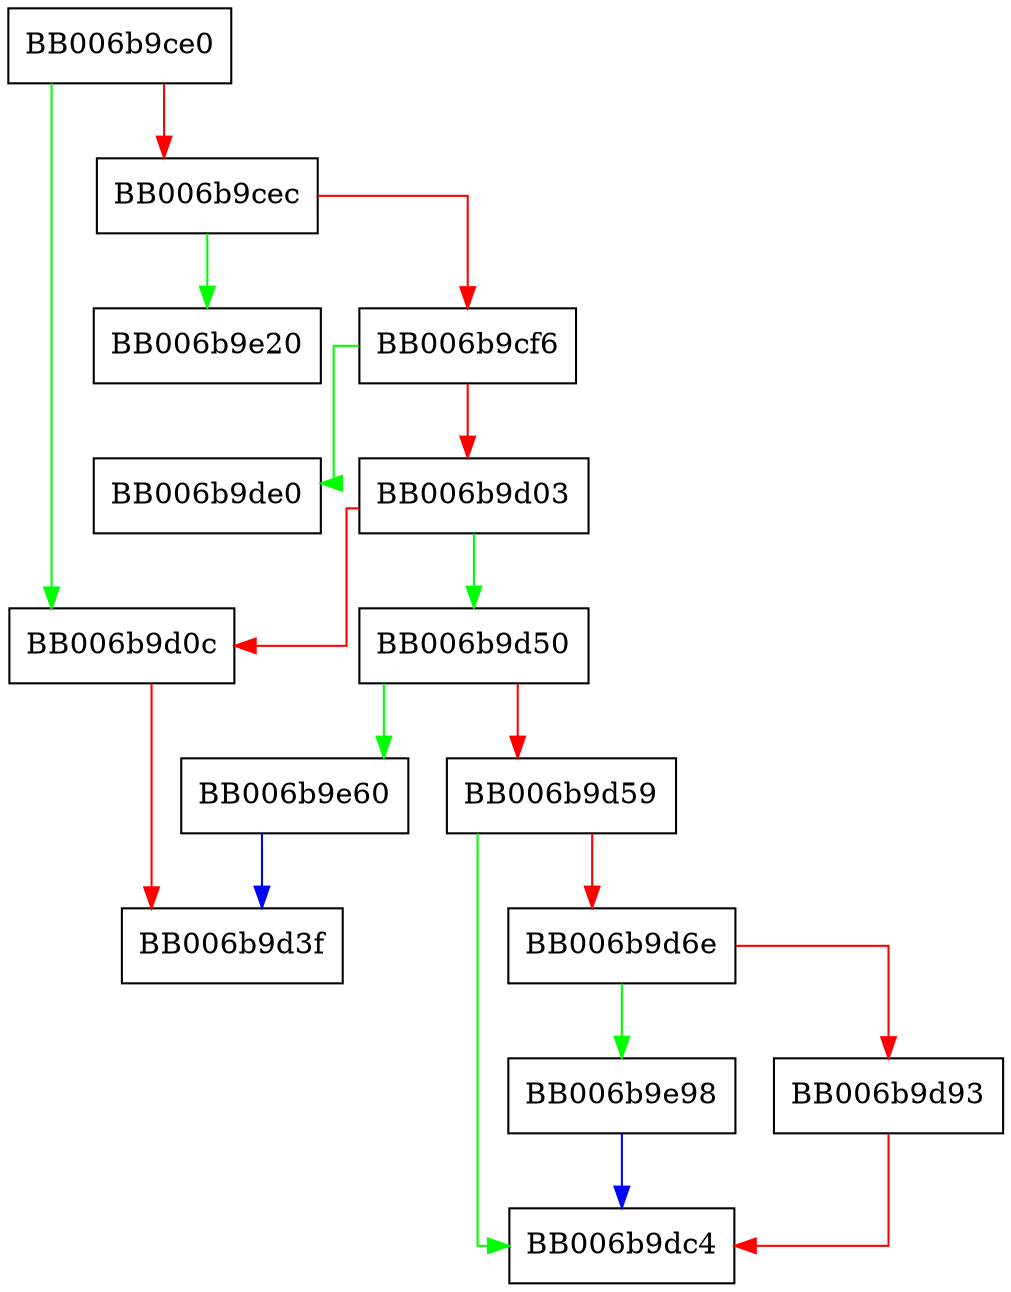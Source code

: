 digraph dsa_to_DSA_der_encode {
  node [shape="box"];
  graph [splines=ortho];
  BB006b9ce0 -> BB006b9d0c [color="green"];
  BB006b9ce0 -> BB006b9cec [color="red"];
  BB006b9cec -> BB006b9e20 [color="green"];
  BB006b9cec -> BB006b9cf6 [color="red"];
  BB006b9cf6 -> BB006b9de0 [color="green"];
  BB006b9cf6 -> BB006b9d03 [color="red"];
  BB006b9d03 -> BB006b9d50 [color="green"];
  BB006b9d03 -> BB006b9d0c [color="red"];
  BB006b9d0c -> BB006b9d3f [color="red"];
  BB006b9d50 -> BB006b9e60 [color="green"];
  BB006b9d50 -> BB006b9d59 [color="red"];
  BB006b9d59 -> BB006b9dc4 [color="green"];
  BB006b9d59 -> BB006b9d6e [color="red"];
  BB006b9d6e -> BB006b9e98 [color="green"];
  BB006b9d6e -> BB006b9d93 [color="red"];
  BB006b9d93 -> BB006b9dc4 [color="red"];
  BB006b9e60 -> BB006b9d3f [color="blue"];
  BB006b9e98 -> BB006b9dc4 [color="blue"];
}